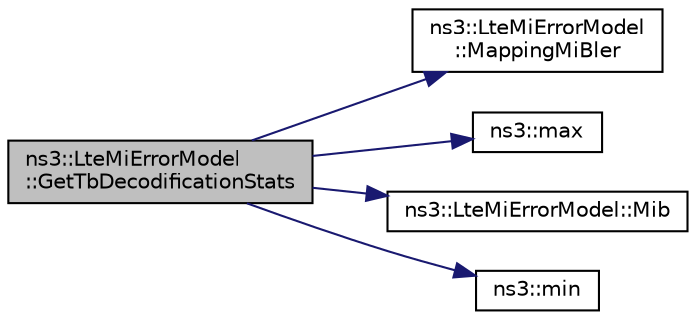 digraph "ns3::LteMiErrorModel::GetTbDecodificationStats"
{
 // LATEX_PDF_SIZE
  edge [fontname="Helvetica",fontsize="10",labelfontname="Helvetica",labelfontsize="10"];
  node [fontname="Helvetica",fontsize="10",shape=record];
  rankdir="LR";
  Node1 [label="ns3::LteMiErrorModel\l::GetTbDecodificationStats",height=0.2,width=0.4,color="black", fillcolor="grey75", style="filled", fontcolor="black",tooltip="run the error-model algorithm for the specified TB"];
  Node1 -> Node2 [color="midnightblue",fontsize="10",style="solid",fontname="Helvetica"];
  Node2 [label="ns3::LteMiErrorModel\l::MappingMiBler",height=0.2,width=0.4,color="black", fillcolor="white", style="filled",URL="$classns3_1_1_lte_mi_error_model.html#a4cc7a5e5933dab248c3c6aab8bd34206",tooltip="map the mmib (mean mutual information per bit) for different MCS"];
  Node1 -> Node3 [color="midnightblue",fontsize="10",style="solid",fontname="Helvetica"];
  Node3 [label="ns3::max",height=0.2,width=0.4,color="black", fillcolor="white", style="filled",URL="$namespacens3.html#a548291fa9e4e7d6a57814dfcbbebce9b",tooltip=" "];
  Node1 -> Node4 [color="midnightblue",fontsize="10",style="solid",fontname="Helvetica"];
  Node4 [label="ns3::LteMiErrorModel::Mib",height=0.2,width=0.4,color="black", fillcolor="white", style="filled",URL="$classns3_1_1_lte_mi_error_model.html#aeb98520a67e7e4ab119bbc8c70727f1b",tooltip="find the mmib (mean mutual information per bit) for different modulations of the specified TB"];
  Node1 -> Node5 [color="midnightblue",fontsize="10",style="solid",fontname="Helvetica"];
  Node5 [label="ns3::min",height=0.2,width=0.4,color="black", fillcolor="white", style="filled",URL="$namespacens3.html#a66840605409c3caeff0d2a728b68dc6d",tooltip=" "];
}

